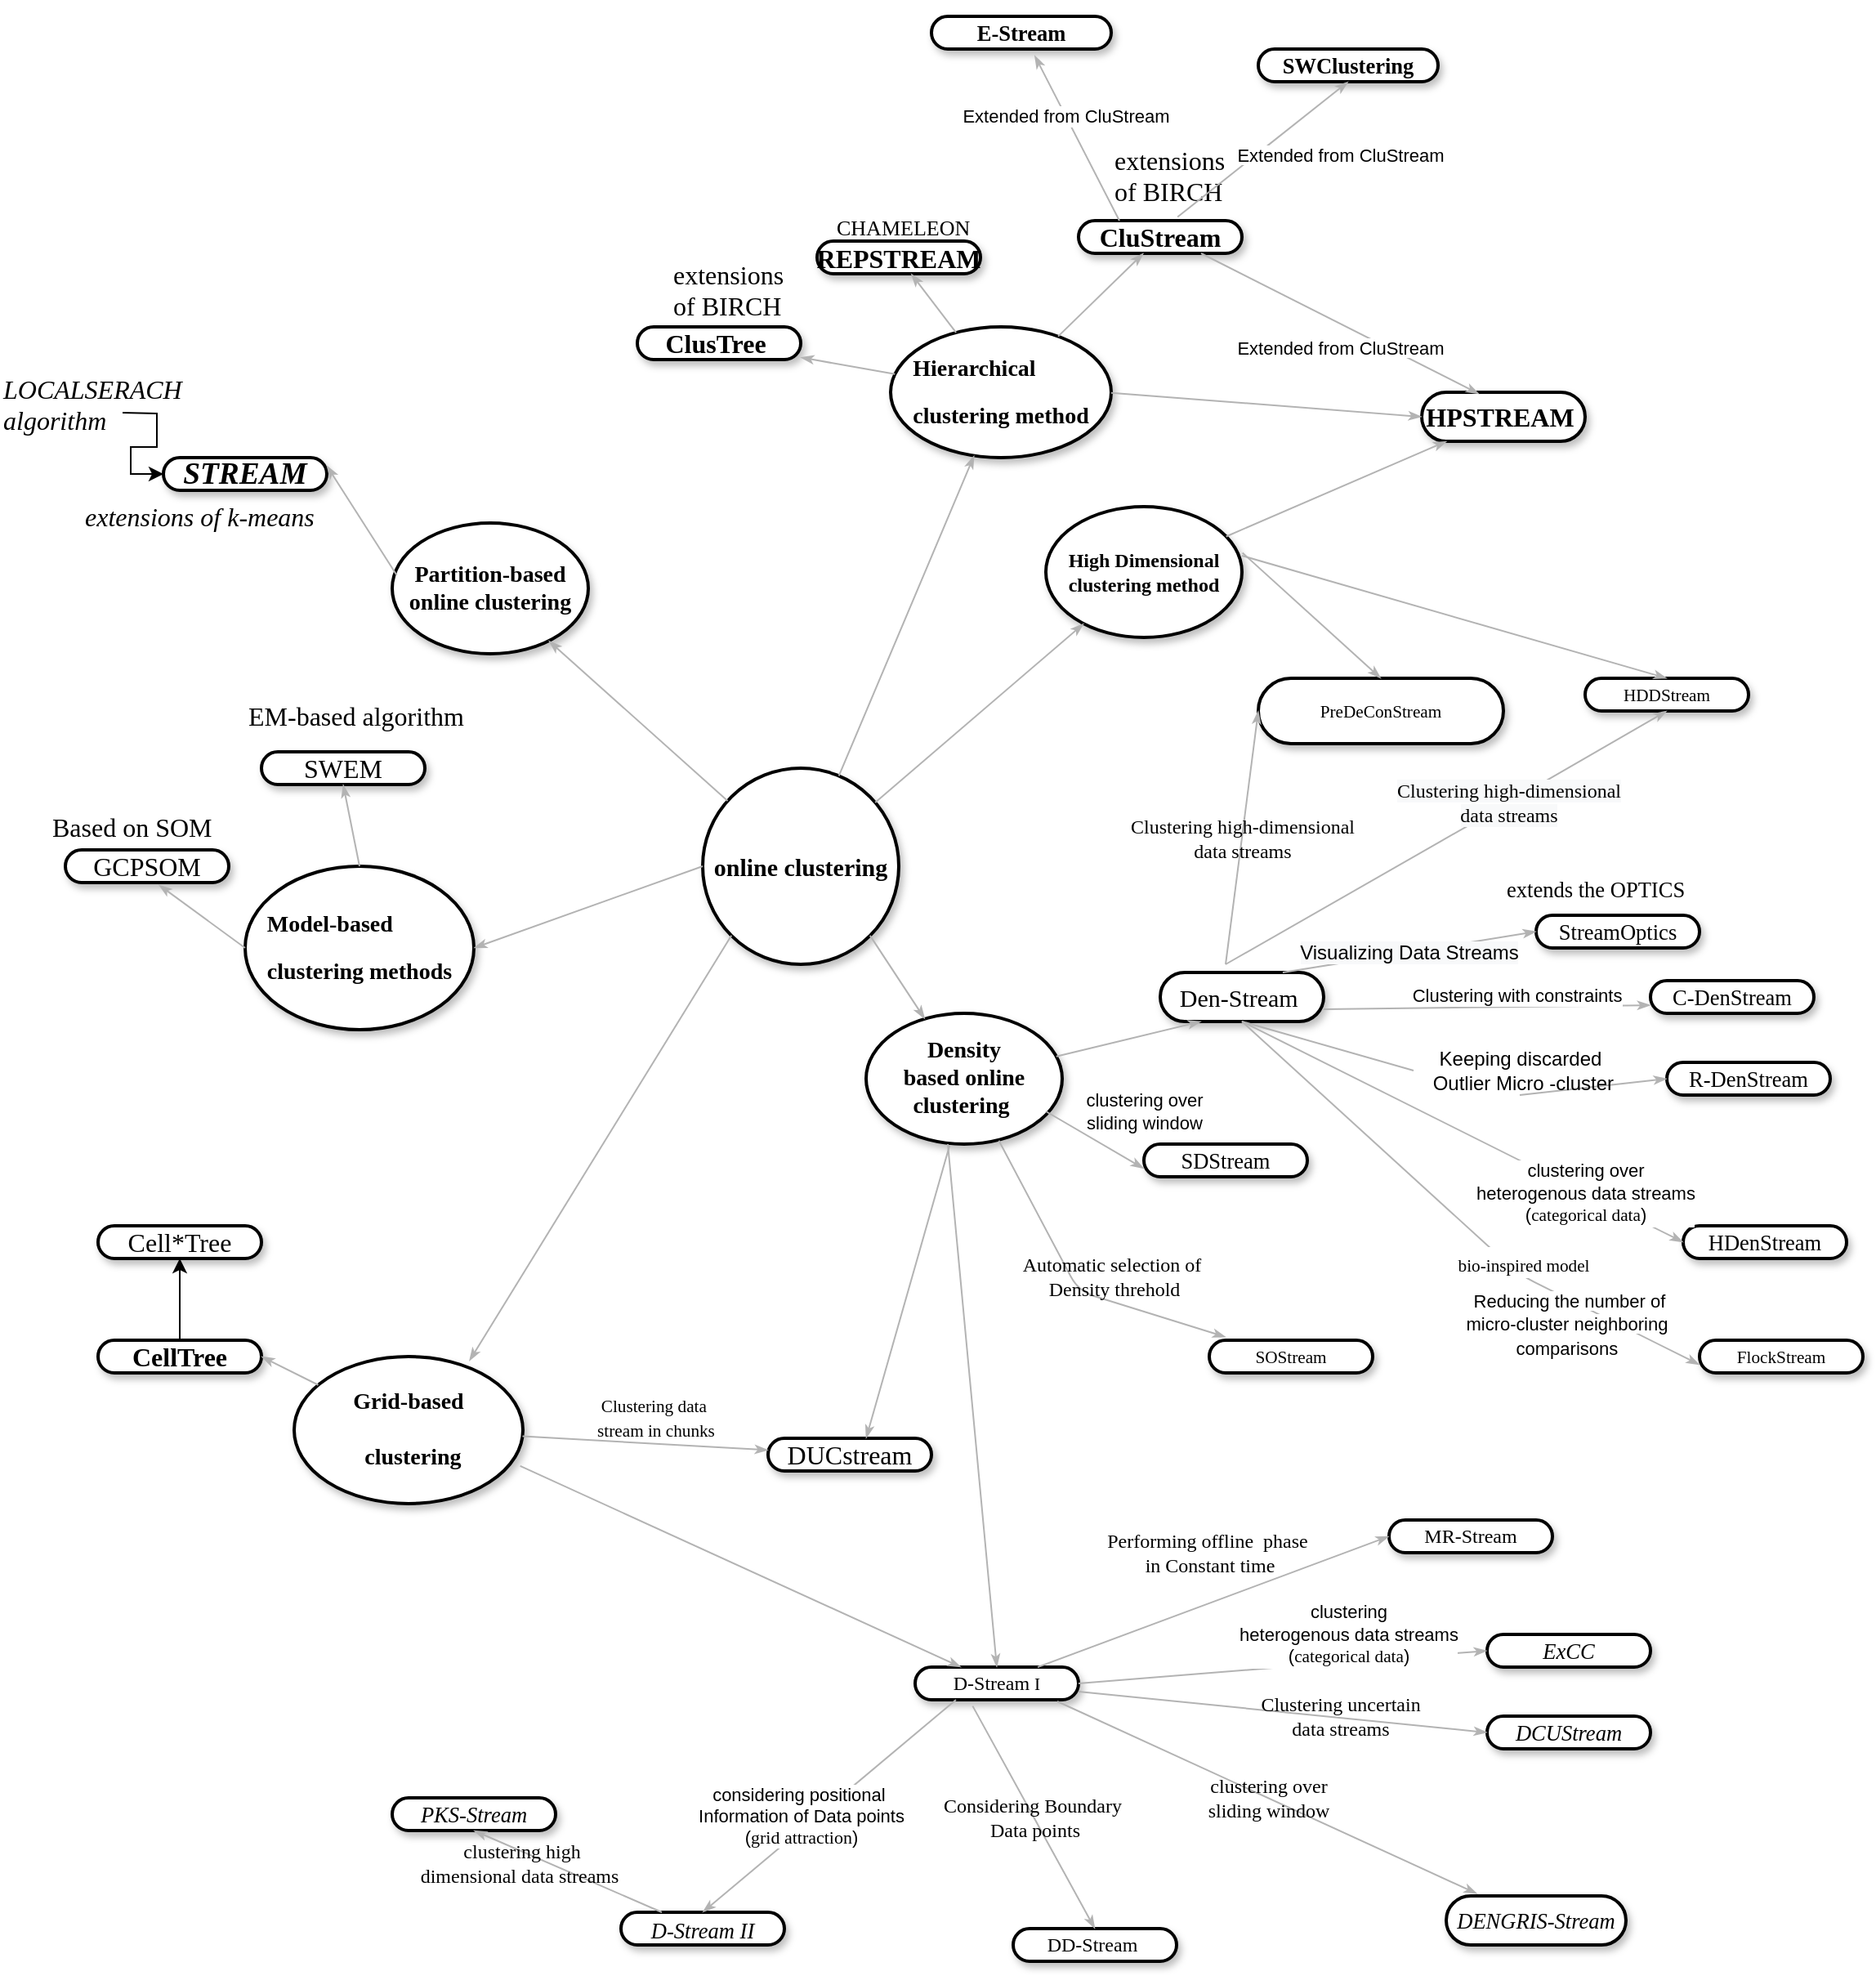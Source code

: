 <mxfile version="14.6.13" type="github">
  <diagram name="Page-1" id="ad52d381-51e7-2e0d-a935-2d0ddd2fd229">
    <mxGraphModel dx="1038" dy="1342" grid="1" gridSize="10" guides="1" tooltips="1" connect="1" arrows="1" fold="1" page="1" pageScale="1" pageWidth="1100" pageHeight="850" background="#ffffff" math="0" shadow="0">
      <root>
        <mxCell id="0" />
        <mxCell id="1" parent="0" />
        <mxCell id="2c924340bb9dbf6c-2" value="&lt;p class=&quot;MsoNormal&quot;&gt;&lt;b&gt;&lt;span&gt;&lt;font face=&quot;Calibri&quot; style=&quot;font-size: 14px&quot;&gt;Partition-based online clustering&lt;/font&gt;&lt;/span&gt;&lt;/b&gt;&lt;/p&gt;" style="ellipse;whiteSpace=wrap;html=1;rounded=1;shadow=1;comic=0;labelBackgroundColor=none;strokeWidth=2;fontFamily=Verdana;fontSize=12;align=center;" parent="1" vertex="1">
          <mxGeometry x="260" y="-490" width="120" height="80" as="geometry" />
        </mxCell>
        <mxCell id="2c924340bb9dbf6c-3" value="&lt;p class=&quot;MsoNormal&quot; align=&quot;justify&quot; style=&quot;text-align: justify&quot;&gt;&lt;b&gt;&lt;font face=&quot;Calibri&quot; style=&quot;font-size: 14px&quot;&gt;Hierarchical&amp;nbsp;&lt;/font&gt;&lt;/b&gt;&lt;/p&gt;&lt;p class=&quot;MsoNormal&quot; align=&quot;justify&quot; style=&quot;text-align: justify&quot;&gt;&lt;b&gt;&lt;font face=&quot;Calibri&quot; style=&quot;font-size: 14px&quot;&gt;clustering method&lt;/font&gt;&lt;/b&gt;&lt;/p&gt;" style="ellipse;whiteSpace=wrap;html=1;rounded=1;shadow=1;comic=0;labelBackgroundColor=none;strokeWidth=2;fontFamily=Verdana;fontSize=12;align=center;" parent="1" vertex="1">
          <mxGeometry x="565" y="-610" width="135" height="80" as="geometry" />
        </mxCell>
        <mxCell id="2c924340bb9dbf6c-4" value="&lt;b&gt;&lt;font style=&quot;font-size: 15px&quot;&gt;online clustering&lt;/font&gt;&lt;/b&gt;" style="ellipse;whiteSpace=wrap;html=1;rounded=1;shadow=1;comic=0;labelBackgroundColor=none;strokeWidth=2;fontFamily=Verdana;fontSize=12;align=center;" parent="1" vertex="1">
          <mxGeometry x="450" y="-340" width="120" height="120" as="geometry" />
        </mxCell>
        <mxCell id="2c924340bb9dbf6c-5" value="&lt;span&gt;&lt;b&gt;&lt;font style=&quot;font-size: 12px&quot;&gt;High Dimensional clustering method&lt;/font&gt;&lt;/b&gt;&lt;/span&gt;" style="ellipse;whiteSpace=wrap;html=1;rounded=1;shadow=1;comic=0;labelBackgroundColor=none;strokeWidth=2;fontFamily=Verdana;fontSize=12;align=center;" parent="1" vertex="1">
          <mxGeometry x="660" y="-500" width="120" height="80" as="geometry" />
        </mxCell>
        <mxCell id="2c924340bb9dbf6c-7" value="&lt;div style=&quot;font-size: 14px&quot;&gt;&lt;span style=&quot;font-family: &amp;#34;calibri&amp;#34;&quot;&gt;&lt;font style=&quot;font-size: 14px&quot;&gt;&lt;b&gt;Density&lt;/b&gt;&lt;/font&gt;&lt;/span&gt;&lt;/div&gt;&lt;div style=&quot;font-size: 14px&quot;&gt;&lt;span style=&quot;font-family: &amp;#34;calibri&amp;#34;&quot;&gt;&lt;font style=&quot;font-size: 14px&quot;&gt;&lt;b&gt;based online clustering&amp;nbsp;&lt;/b&gt;&lt;/font&gt;&lt;/span&gt;&lt;/div&gt;" style="ellipse;whiteSpace=wrap;html=1;rounded=1;shadow=1;comic=0;labelBackgroundColor=none;strokeWidth=2;fontFamily=Verdana;fontSize=12;align=center;" parent="1" vertex="1">
          <mxGeometry x="550" y="-190" width="120" height="80" as="geometry" />
        </mxCell>
        <mxCell id="2c924340bb9dbf6c-10" value="&lt;p class=&quot;MsoNormal&quot;&gt;&lt;b&gt;&lt;i&gt;&lt;span style=&quot;font-size: 14pt&quot;&gt;&lt;font face=&quot;Calibri&quot;&gt;STREAM&lt;/font&gt;&lt;/span&gt;&lt;/i&gt;&lt;/b&gt;&lt;/p&gt;" style="whiteSpace=wrap;html=1;rounded=1;shadow=1;comic=0;labelBackgroundColor=none;strokeWidth=2;fontFamily=Verdana;fontSize=12;align=center;arcSize=50;" parent="1" vertex="1">
          <mxGeometry x="120" y="-530" width="100" height="20" as="geometry" />
        </mxCell>
        <mxCell id="2c924340bb9dbf6c-11" value="&lt;p class=&quot;MsoNormal&quot;&gt;&lt;span style=&quot;font-size: 12.0pt&quot;&gt;&lt;font face=&quot;Calibri&quot;&gt;&lt;b&gt;CluStream&lt;/b&gt;&lt;/font&gt;&lt;/span&gt;&lt;/p&gt;" style="whiteSpace=wrap;html=1;rounded=1;shadow=1;comic=0;labelBackgroundColor=none;strokeWidth=2;fontFamily=Verdana;fontSize=12;align=center;arcSize=50;" parent="1" vertex="1">
          <mxGeometry x="680" y="-675" width="100" height="20" as="geometry" />
        </mxCell>
        <mxCell id="2c924340bb9dbf6c-14" value="&lt;p class=&quot;MsoNormal&quot;&gt;&lt;span style=&quot;font-family: &amp;#34;calibri&amp;#34; ; font-size: 12.0pt&quot;&gt;&lt;b&gt;REPSTREAM&lt;/b&gt;&lt;/span&gt;&lt;/p&gt;" style="whiteSpace=wrap;html=1;rounded=1;shadow=1;comic=0;labelBackgroundColor=none;strokeWidth=2;fontFamily=Verdana;fontSize=12;align=center;arcSize=50;" parent="1" vertex="1">
          <mxGeometry x="520" y="-662.5" width="100" height="20" as="geometry" />
        </mxCell>
        <mxCell id="2c924340bb9dbf6c-15" value="&lt;p class=&quot;MsoNormal&quot;&gt;&lt;b&gt;&lt;span style=&quot;font-family: &amp;#34;calibri&amp;#34; ; font-size: 12.0pt&quot;&gt;ClusTree&lt;/span&gt;&lt;span style=&quot;font-size: 12.0pt&quot;&gt;&amp;nbsp;&lt;/span&gt;&lt;/b&gt;&lt;/p&gt;" style="whiteSpace=wrap;html=1;rounded=1;shadow=1;comic=0;labelBackgroundColor=none;strokeWidth=2;fontFamily=Verdana;fontSize=12;align=center;arcSize=50;" parent="1" vertex="1">
          <mxGeometry x="410" y="-610" width="100" height="20" as="geometry" />
        </mxCell>
        <mxCell id="2c924340bb9dbf6c-31" value="" style="edgeStyle=none;rounded=1;html=1;labelBackgroundColor=none;startArrow=none;startFill=0;startSize=5;endArrow=classicThin;endFill=1;endSize=5;jettySize=auto;orthogonalLoop=1;strokeColor=#B3B3B3;strokeWidth=1;fontFamily=Verdana;fontSize=12" parent="1" source="2c924340bb9dbf6c-4" target="2c924340bb9dbf6c-2" edge="1">
          <mxGeometry relative="1" as="geometry" />
        </mxCell>
        <mxCell id="2c924340bb9dbf6c-32" value="" style="edgeStyle=none;rounded=1;html=1;labelBackgroundColor=none;startArrow=none;startFill=0;startSize=5;endArrow=classicThin;endFill=1;endSize=5;jettySize=auto;orthogonalLoop=1;strokeColor=#B3B3B3;strokeWidth=1;fontFamily=Verdana;fontSize=12" parent="1" source="2c924340bb9dbf6c-4" target="2c924340bb9dbf6c-3" edge="1">
          <mxGeometry relative="1" as="geometry">
            <Array as="points" />
          </mxGeometry>
        </mxCell>
        <mxCell id="2c924340bb9dbf6c-33" value="" style="edgeStyle=none;rounded=1;html=1;labelBackgroundColor=none;startArrow=none;startFill=0;startSize=5;endArrow=classicThin;endFill=1;endSize=5;jettySize=auto;orthogonalLoop=1;strokeColor=#B3B3B3;strokeWidth=1;fontFamily=Verdana;fontSize=12" parent="1" source="2c924340bb9dbf6c-4" target="2c924340bb9dbf6c-5" edge="1">
          <mxGeometry relative="1" as="geometry" />
        </mxCell>
        <mxCell id="2c924340bb9dbf6c-35" value="" style="edgeStyle=none;rounded=1;html=1;labelBackgroundColor=none;startArrow=none;startFill=0;startSize=5;endArrow=classicThin;endFill=1;endSize=5;jettySize=auto;orthogonalLoop=1;strokeColor=#B3B3B3;strokeWidth=1;fontFamily=Verdana;fontSize=12;exitX=1;exitY=1;exitDx=0;exitDy=0;" parent="1" source="2c924340bb9dbf6c-4" target="2c924340bb9dbf6c-7" edge="1">
          <mxGeometry x="-0.102" y="-13" relative="1" as="geometry">
            <mxPoint as="offset" />
          </mxGeometry>
        </mxCell>
        <mxCell id="2c924340bb9dbf6c-44" value="" style="edgeStyle=none;rounded=1;html=1;labelBackgroundColor=none;startArrow=none;startFill=0;startSize=5;endArrow=classicThin;endFill=1;endSize=5;jettySize=auto;orthogonalLoop=1;strokeColor=#B3B3B3;strokeWidth=1;fontFamily=Verdana;fontSize=12" parent="1" source="2c924340bb9dbf6c-3" target="2c924340bb9dbf6c-15" edge="1">
          <mxGeometry relative="1" as="geometry" />
        </mxCell>
        <mxCell id="2c924340bb9dbf6c-45" value="" style="edgeStyle=none;rounded=1;html=1;labelBackgroundColor=none;startArrow=none;startFill=0;startSize=5;endArrow=classicThin;endFill=1;endSize=5;jettySize=auto;orthogonalLoop=1;strokeColor=#B3B3B3;strokeWidth=1;fontFamily=Verdana;fontSize=12" parent="1" source="2c924340bb9dbf6c-3" target="2c924340bb9dbf6c-14" edge="1">
          <mxGeometry relative="1" as="geometry" />
        </mxCell>
        <mxCell id="2c924340bb9dbf6c-46" value="" style="edgeStyle=none;rounded=1;html=1;labelBackgroundColor=none;startArrow=none;startFill=0;startSize=5;endArrow=classicThin;endFill=1;endSize=5;jettySize=auto;orthogonalLoop=1;strokeColor=#B3B3B3;strokeWidth=1;fontFamily=Verdana;fontSize=12" parent="1" source="2c924340bb9dbf6c-3" target="2c924340bb9dbf6c-11" edge="1">
          <mxGeometry relative="1" as="geometry" />
        </mxCell>
        <mxCell id="2c924340bb9dbf6c-58" value="&lt;p class=&quot;MsoNormal&quot;&gt;&lt;span style=&quot;font-family: &amp;#34;calibri&amp;#34; ; font-size: 12.0pt&quot;&gt;&lt;b&gt;HPSTREAM&amp;nbsp;&lt;/b&gt;&lt;/span&gt;&lt;/p&gt;" style="whiteSpace=wrap;html=1;rounded=1;shadow=1;comic=0;labelBackgroundColor=none;strokeWidth=2;fontFamily=Verdana;fontSize=12;align=center;arcSize=50;" parent="1" vertex="1">
          <mxGeometry x="890" y="-570" width="100" height="30" as="geometry" />
        </mxCell>
        <mxCell id="2c924340bb9dbf6c-59" value="&lt;div&gt;&lt;span style=&quot;font-family: &amp;#34;calibri&amp;#34;&quot;&gt;&lt;font style=&quot;font-size: 15px&quot;&gt;Den-Stream&amp;nbsp;&lt;/font&gt;&lt;/span&gt;&lt;/div&gt;" style="whiteSpace=wrap;html=1;rounded=1;shadow=1;comic=0;labelBackgroundColor=none;strokeWidth=2;fontFamily=Verdana;fontSize=12;align=center;arcSize=50;" parent="1" vertex="1">
          <mxGeometry x="730" y="-215" width="100" height="30" as="geometry" />
        </mxCell>
        <mxCell id="2c924340bb9dbf6c-67" value="&lt;p class=&quot;MsoNormal&quot; align=&quot;justify&quot; style=&quot;text-align: justify&quot;&gt;&lt;b&gt;&lt;span style=&quot;font-family: &amp;#34;calibri&amp;#34; ; font-weight: bold&quot;&gt;&lt;font style=&quot;font-size: 14px&quot;&gt;Grid-based&lt;/font&gt;&lt;/span&gt;&lt;/b&gt;&lt;/p&gt;&lt;p class=&quot;MsoNormal&quot; align=&quot;justify&quot; style=&quot;text-align: justify&quot;&gt;&lt;b&gt;&lt;span style=&quot;font-family: &amp;#34;calibri&amp;#34; ; font-weight: bold&quot;&gt;&lt;font style=&quot;font-size: 14px&quot;&gt;&amp;nbsp; clustering&lt;/font&gt;&lt;/span&gt;&lt;/b&gt;&lt;b&gt;&lt;span style=&quot;font-family: &amp;#34;calibri&amp;#34; ; font-weight: bold ; font-size: 14.0pt&quot;&gt;&lt;/span&gt;&lt;/b&gt;&lt;/p&gt;" style="ellipse;whiteSpace=wrap;html=1;rounded=1;shadow=1;comic=0;labelBackgroundColor=none;strokeWidth=2;fontFamily=Verdana;fontSize=12;align=center;" parent="1" vertex="1">
          <mxGeometry x="200" y="20" width="140" height="90" as="geometry" />
        </mxCell>
        <mxCell id="2c924340bb9dbf6c-68" value="&lt;span&gt;MR-Stream&lt;/span&gt;" style="whiteSpace=wrap;html=1;rounded=1;shadow=1;comic=0;labelBackgroundColor=none;strokeWidth=2;fontFamily=Verdana;fontSize=12;align=center;arcSize=50;" parent="1" vertex="1">
          <mxGeometry x="870" y="120" width="100" height="20" as="geometry" />
        </mxCell>
        <mxCell id="2c924340bb9dbf6c-69" value="&lt;span&gt;D-Stream&amp;nbsp;&lt;/span&gt;&lt;span style=&quot;font-family: &amp;#34;cmr8&amp;#34; ; font-size: 10.627px&quot;&gt;I&lt;/span&gt;" style="whiteSpace=wrap;html=1;rounded=1;shadow=1;comic=0;labelBackgroundColor=none;strokeWidth=2;fontFamily=Verdana;fontSize=12;align=center;arcSize=50;" parent="1" vertex="1">
          <mxGeometry x="580" y="210" width="100" height="20" as="geometry" />
        </mxCell>
        <mxCell id="2c924340bb9dbf6c-70" value="&lt;p class=&quot;MsoNormal&quot;&gt;&lt;span style=&quot;font-size: 12.0pt&quot;&gt;&lt;font face=&quot;Calibri&quot;&gt;DUCstream&lt;/font&gt;&lt;/span&gt;&lt;/p&gt;" style="whiteSpace=wrap;html=1;rounded=1;shadow=1;comic=0;labelBackgroundColor=none;strokeWidth=2;fontFamily=Verdana;fontSize=12;align=center;arcSize=50;" parent="1" vertex="1">
          <mxGeometry x="490" y="70" width="100" height="20" as="geometry" />
        </mxCell>
        <mxCell id="2c924340bb9dbf6c-72" value="&lt;br&gt;&lt;br&gt;&lt;br&gt;&lt;div&gt;&lt;span style=&quot;font-size: 7.97pt ; font-family: &amp;#34;cmr8&amp;#34; ; color: rgb(0 , 0 , 0)&quot;&gt;Clustering data&amp;nbsp;&lt;/span&gt;&lt;/div&gt;&lt;div&gt;&lt;span style=&quot;font-size: 7.97pt ; font-family: &amp;#34;cmr8&amp;#34; ; color: rgb(0 , 0 , 0)&quot;&gt;stream in chunks&lt;/span&gt;&lt;/div&gt;&lt;br&gt;&lt;br&gt;" style="edgeStyle=none;rounded=1;html=1;labelBackgroundColor=none;startArrow=none;startFill=0;startSize=5;endArrow=classicThin;endFill=1;endSize=5;jettySize=auto;orthogonalLoop=1;strokeColor=#B3B3B3;strokeWidth=1;fontFamily=Verdana;fontSize=12" parent="1" source="2c924340bb9dbf6c-67" target="2c924340bb9dbf6c-70" edge="1">
          <mxGeometry x="0.065" y="23" relative="1" as="geometry">
            <mxPoint as="offset" />
          </mxGeometry>
        </mxCell>
        <mxCell id="2c924340bb9dbf6c-73" value="" style="edgeStyle=none;rounded=1;html=1;labelBackgroundColor=none;startArrow=none;startFill=0;startSize=5;endArrow=classicThin;endFill=1;endSize=5;jettySize=auto;orthogonalLoop=1;strokeColor=#B3B3B3;strokeWidth=1;fontFamily=Verdana;fontSize=12;exitX=0.988;exitY=0.744;exitDx=0;exitDy=0;exitPerimeter=0;" parent="1" source="2c924340bb9dbf6c-67" target="2c924340bb9dbf6c-69" edge="1">
          <mxGeometry relative="1" as="geometry" />
        </mxCell>
        <mxCell id="2c924340bb9dbf6c-74" value="Performing offline&amp;nbsp; phase&amp;nbsp;&lt;br&gt;in Constant time" style="edgeStyle=none;rounded=1;html=1;labelBackgroundColor=none;startArrow=none;startFill=0;startSize=5;endArrow=classicThin;endFill=1;endSize=5;jettySize=auto;orthogonalLoop=1;strokeColor=#B3B3B3;strokeWidth=1;fontFamily=Verdana;fontSize=12;exitX=0.75;exitY=0;exitDx=0;exitDy=0;" parent="1" source="2c924340bb9dbf6c-69" edge="1">
          <mxGeometry x="0.071" y="29" relative="1" as="geometry">
            <mxPoint x="870" y="130" as="targetPoint" />
            <mxPoint as="offset" />
          </mxGeometry>
        </mxCell>
        <mxCell id="2c924340bb9dbf6c-77" value="" style="edgeStyle=none;rounded=1;html=1;labelBackgroundColor=none;startArrow=none;startFill=0;startSize=5;endArrow=classicThin;endFill=1;endSize=5;jettySize=auto;orthogonalLoop=1;strokeColor=#B3B3B3;strokeWidth=1;fontFamily=Verdana;fontSize=12" parent="1" source="2c924340bb9dbf6c-5" target="2c924340bb9dbf6c-58" edge="1">
          <mxGeometry relative="1" as="geometry" />
        </mxCell>
        <mxCell id="2c924340bb9dbf6c-78" value="" style="edgeStyle=none;rounded=1;html=1;labelBackgroundColor=none;startArrow=none;startFill=0;startSize=5;endArrow=classicThin;endFill=1;endSize=5;jettySize=auto;orthogonalLoop=1;strokeColor=#B3B3B3;strokeWidth=1;fontFamily=Verdana;fontSize=12;entryX=0.25;entryY=1;entryDx=0;entryDy=0;" parent="1" source="2c924340bb9dbf6c-7" target="2c924340bb9dbf6c-59" edge="1">
          <mxGeometry x="-0.269" y="15" relative="1" as="geometry">
            <mxPoint x="740" y="-190" as="targetPoint" />
            <mxPoint as="offset" />
          </mxGeometry>
        </mxCell>
        <mxCell id="1oA8xBJ8QGd1Spcs3NDZ-4" style="edgeStyle=orthogonalEdgeStyle;rounded=0;orthogonalLoop=1;jettySize=auto;html=1;entryX=0;entryY=0.5;entryDx=0;entryDy=0;" edge="1" parent="1" target="2c924340bb9dbf6c-10">
          <mxGeometry relative="1" as="geometry">
            <mxPoint x="95" y="-557.5" as="sourcePoint" />
          </mxGeometry>
        </mxCell>
        <mxCell id="1oA8xBJ8QGd1Spcs3NDZ-8" value="&lt;p class=&quot;MsoNormal&quot;&gt;&lt;i&gt;&lt;span style=&quot;font-style: italic ; font-size: 12.0pt&quot;&gt;&lt;font face=&quot;Calibri&quot;&gt;extensions of k-means&lt;/font&gt;&lt;/span&gt;&lt;/i&gt;&lt;/p&gt;" style="text;whiteSpace=wrap;html=1;" vertex="1" parent="1">
          <mxGeometry x="70" y="-522.5" width="170" height="40" as="geometry" />
        </mxCell>
        <mxCell id="1oA8xBJ8QGd1Spcs3NDZ-10" value="&lt;p class=&quot;MsoNormal&quot;&gt;&lt;font face=&quot;Calibri&quot;&gt;&lt;span style=&quot;font-size: 16px&quot;&gt;extensions of BIRCH&lt;/span&gt;&lt;/font&gt;&lt;/p&gt;" style="text;whiteSpace=wrap;html=1;" vertex="1" parent="1">
          <mxGeometry x="700" y="-740" width="70" height="10" as="geometry" />
        </mxCell>
        <mxCell id="1oA8xBJ8QGd1Spcs3NDZ-11" value="&lt;p class=&quot;MsoNormal&quot;&gt;&lt;font face=&quot;Calibri&quot; style=&quot;font-size: 13px&quot;&gt;CHAMELEON&lt;/font&gt;&lt;/p&gt;" style="text;whiteSpace=wrap;html=1;" vertex="1" parent="1">
          <mxGeometry x="530" y="-697.5" width="120" height="35" as="geometry" />
        </mxCell>
        <mxCell id="1oA8xBJ8QGd1Spcs3NDZ-15" value="" style="edgeStyle=none;rounded=1;html=1;labelBackgroundColor=none;startArrow=none;startFill=0;startSize=5;endArrow=classicThin;endFill=1;endSize=5;jettySize=auto;orthogonalLoop=1;strokeColor=#B3B3B3;strokeWidth=1;fontFamily=Verdana;fontSize=12;entryX=0;entryY=0.5;entryDx=0;entryDy=0;" edge="1" parent="1" target="2c924340bb9dbf6c-58">
          <mxGeometry relative="1" as="geometry">
            <mxPoint x="700.005" y="-569.634" as="sourcePoint" />
            <mxPoint x="861.063" y="-630" as="targetPoint" />
          </mxGeometry>
        </mxCell>
        <mxCell id="1oA8xBJ8QGd1Spcs3NDZ-20" value="&lt;p class=&quot;MsoNormal&quot;&gt;&lt;span style=&quot;font-family: &amp;#34;cmr10&amp;#34; ; font-size: 13.284px ; text-align: left&quot;&gt;&lt;b&gt;SWClustering&lt;/b&gt;&lt;/span&gt;&lt;br&gt;&lt;/p&gt;" style="whiteSpace=wrap;html=1;rounded=1;shadow=1;comic=0;labelBackgroundColor=none;strokeWidth=2;fontFamily=Verdana;fontSize=12;align=center;arcSize=50;" vertex="1" parent="1">
          <mxGeometry x="790" y="-780" width="110" height="20" as="geometry" />
        </mxCell>
        <mxCell id="1oA8xBJ8QGd1Spcs3NDZ-23" value="&lt;p class=&quot;MsoNormal&quot;&gt;&lt;font face=&quot;Calibri&quot;&gt;&lt;span style=&quot;font-size: 16px&quot;&gt;extensions of BIRCH&lt;/span&gt;&lt;/font&gt;&lt;/p&gt;" style="text;whiteSpace=wrap;html=1;" vertex="1" parent="1">
          <mxGeometry x="430" y="-670" width="70" height="10" as="geometry" />
        </mxCell>
        <mxCell id="1oA8xBJ8QGd1Spcs3NDZ-30" value="&lt;p class=&quot;MsoNormal&quot;&gt;&lt;span style=&quot;font-family: &amp;#34;cmr10&amp;#34; ; font-size: 13.284px ; text-align: left&quot;&gt;&lt;b&gt;E-Stream&lt;/b&gt;&lt;/span&gt;&lt;br&gt;&lt;/p&gt;" style="whiteSpace=wrap;html=1;rounded=1;shadow=1;comic=0;labelBackgroundColor=none;strokeWidth=2;fontFamily=Verdana;fontSize=12;align=center;arcSize=50;" vertex="1" parent="1">
          <mxGeometry x="590" y="-800" width="110" height="20" as="geometry" />
        </mxCell>
        <mxCell id="1oA8xBJ8QGd1Spcs3NDZ-35" value="" style="edgeStyle=none;rounded=1;html=1;labelBackgroundColor=none;startArrow=none;startFill=0;startSize=5;endArrow=classicThin;endFill=1;endSize=5;jettySize=auto;orthogonalLoop=1;strokeColor=#B3B3B3;strokeWidth=1;fontFamily=Verdana;fontSize=12;entryX=0.766;entryY=0.029;entryDx=0;entryDy=0;entryPerimeter=0;exitX=0;exitY=1;exitDx=0;exitDy=0;" edge="1" parent="1" source="2c924340bb9dbf6c-4" target="2c924340bb9dbf6c-67">
          <mxGeometry relative="1" as="geometry">
            <mxPoint x="549.196" y="-301.921" as="sourcePoint" />
            <mxPoint x="373.621" y="-412.535" as="targetPoint" />
          </mxGeometry>
        </mxCell>
        <mxCell id="1oA8xBJ8QGd1Spcs3NDZ-36" value="" style="edgeStyle=none;rounded=1;html=1;labelBackgroundColor=none;startArrow=none;startFill=0;startSize=5;endArrow=classicThin;endFill=1;endSize=5;jettySize=auto;orthogonalLoop=1;strokeColor=#B3B3B3;strokeWidth=1;fontFamily=Verdana;fontSize=12;exitX=0.023;exitY=0.398;exitDx=0;exitDy=0;exitPerimeter=0;entryX=1;entryY=0.25;entryDx=0;entryDy=0;" edge="1" parent="1" source="2c924340bb9dbf6c-2" target="2c924340bb9dbf6c-10">
          <mxGeometry relative="1" as="geometry">
            <mxPoint x="637.679" y="-451.158" as="sourcePoint" />
            <mxPoint x="580" y="-461.304" as="targetPoint" />
          </mxGeometry>
        </mxCell>
        <mxCell id="1oA8xBJ8QGd1Spcs3NDZ-53" value="" style="edgeStyle=orthogonalEdgeStyle;rounded=0;orthogonalLoop=1;jettySize=auto;html=1;" edge="1" parent="1" source="1oA8xBJ8QGd1Spcs3NDZ-38" target="1oA8xBJ8QGd1Spcs3NDZ-49">
          <mxGeometry relative="1" as="geometry" />
        </mxCell>
        <mxCell id="1oA8xBJ8QGd1Spcs3NDZ-38" value="&lt;p class=&quot;MsoNormal&quot;&gt;&lt;b style=&quot;font-family: &amp;#34;helvetica&amp;#34; ; text-align: left&quot;&gt;&lt;span style=&quot;font-size: 12pt&quot;&gt;&lt;font face=&quot;Calibri&quot;&gt;CellTree&lt;/font&gt;&lt;/span&gt;&lt;/b&gt;&lt;br&gt;&lt;/p&gt;" style="whiteSpace=wrap;html=1;rounded=1;shadow=1;comic=0;labelBackgroundColor=none;strokeWidth=2;fontFamily=Verdana;fontSize=12;align=center;arcSize=50;" vertex="1" parent="1">
          <mxGeometry x="80" y="10" width="100" height="20" as="geometry" />
        </mxCell>
        <mxCell id="1oA8xBJ8QGd1Spcs3NDZ-39" value="" style="edgeStyle=none;rounded=1;html=1;labelBackgroundColor=none;startArrow=none;startFill=0;startSize=5;endArrow=classicThin;endFill=1;endSize=5;jettySize=auto;orthogonalLoop=1;strokeColor=#B3B3B3;strokeWidth=1;fontFamily=Verdana;fontSize=12;entryX=1;entryY=0.5;entryDx=0;entryDy=0;" edge="1" parent="1" source="2c924340bb9dbf6c-67" target="1oA8xBJ8QGd1Spcs3NDZ-38">
          <mxGeometry relative="1" as="geometry">
            <mxPoint x="291.407" y="11.616" as="sourcePoint" />
            <mxPoint x="264.348" y="-50" as="targetPoint" />
          </mxGeometry>
        </mxCell>
        <mxCell id="1oA8xBJ8QGd1Spcs3NDZ-49" value="&lt;p class=&quot;MsoNormal&quot;&gt;&lt;span style=&quot;font-family: &amp;#34;calibri&amp;#34; ; font-size: 16px ; text-align: left&quot;&gt;Cell*Tree&lt;/span&gt;&lt;br&gt;&lt;/p&gt;" style="whiteSpace=wrap;html=1;rounded=1;shadow=1;comic=0;labelBackgroundColor=none;strokeWidth=2;fontFamily=Verdana;fontSize=12;align=center;arcSize=50;" vertex="1" parent="1">
          <mxGeometry x="80" y="-60" width="100" height="20" as="geometry" />
        </mxCell>
        <mxCell id="1oA8xBJ8QGd1Spcs3NDZ-58" value="&lt;p class=&quot;MsoNormal&quot; align=&quot;justify&quot; style=&quot;text-align: justify&quot;&gt;&lt;b style=&quot;font-family: &amp;#34;helvetica&amp;#34; ; text-align: left&quot;&gt;&lt;font face=&quot;Calibri&quot; style=&quot;font-size: 14px&quot;&gt;Model-based&amp;nbsp;&lt;/font&gt;&lt;/b&gt;&lt;/p&gt;&lt;p class=&quot;MsoNormal&quot; align=&quot;justify&quot; style=&quot;text-align: justify&quot;&gt;&lt;b style=&quot;font-family: &amp;#34;helvetica&amp;#34; ; text-align: left&quot;&gt;&lt;font face=&quot;Calibri&quot; style=&quot;font-size: 14px&quot;&gt;clustering methods&lt;/font&gt;&lt;/b&gt;&lt;br&gt;&lt;/p&gt;" style="ellipse;whiteSpace=wrap;html=1;rounded=1;shadow=1;comic=0;labelBackgroundColor=none;strokeWidth=2;fontFamily=Verdana;fontSize=12;align=center;" vertex="1" parent="1">
          <mxGeometry x="170" y="-280" width="140" height="100" as="geometry" />
        </mxCell>
        <mxCell id="1oA8xBJ8QGd1Spcs3NDZ-59" value="" style="edgeStyle=none;rounded=1;html=1;labelBackgroundColor=none;startArrow=none;startFill=0;startSize=5;endArrow=classicThin;endFill=1;endSize=5;jettySize=auto;orthogonalLoop=1;strokeColor=#B3B3B3;strokeWidth=1;fontFamily=Verdana;fontSize=12;exitX=0;exitY=0.5;exitDx=0;exitDy=0;entryX=1;entryY=0.5;entryDx=0;entryDy=0;" edge="1" parent="1" source="2c924340bb9dbf6c-4" target="1oA8xBJ8QGd1Spcs3NDZ-58">
          <mxGeometry relative="1" as="geometry">
            <mxPoint x="466.388" y="-311.206" as="sourcePoint" />
            <mxPoint x="364.601" y="-407.321" as="targetPoint" />
          </mxGeometry>
        </mxCell>
        <mxCell id="1oA8xBJ8QGd1Spcs3NDZ-61" value="&lt;p class=&quot;MsoNormal&quot;&gt;&lt;span style=&quot;font-size: 12pt&quot;&gt;&lt;font face=&quot;Calibri&quot;&gt;SWEM&lt;/font&gt;&lt;/span&gt;&lt;/p&gt;" style="whiteSpace=wrap;html=1;rounded=1;shadow=1;comic=0;labelBackgroundColor=none;strokeWidth=2;fontFamily=Verdana;fontSize=12;align=center;arcSize=50;" vertex="1" parent="1">
          <mxGeometry x="180" y="-350" width="100" height="20" as="geometry" />
        </mxCell>
        <mxCell id="1oA8xBJ8QGd1Spcs3NDZ-62" value="&lt;p class=&quot;MsoNormal&quot;&gt;&lt;span style=&quot;font-size: 12.0pt&quot;&gt;&lt;font face=&quot;Calibri&quot;&gt;GCPSOM&lt;/font&gt;&lt;/span&gt;&lt;/p&gt;" style="whiteSpace=wrap;html=1;rounded=1;shadow=1;comic=0;labelBackgroundColor=none;strokeWidth=2;fontFamily=Verdana;fontSize=12;align=center;arcSize=50;" vertex="1" parent="1">
          <mxGeometry x="60" y="-290" width="100" height="20" as="geometry" />
        </mxCell>
        <mxCell id="1oA8xBJ8QGd1Spcs3NDZ-63" value="" style="edgeStyle=none;rounded=1;html=1;labelBackgroundColor=none;startArrow=none;startFill=0;startSize=5;endArrow=classicThin;endFill=1;endSize=5;jettySize=auto;orthogonalLoop=1;strokeColor=#B3B3B3;strokeWidth=1;fontFamily=Verdana;fontSize=12;exitX=0.5;exitY=0;exitDx=0;exitDy=0;entryX=0.5;entryY=1;entryDx=0;entryDy=0;" edge="1" parent="1" source="1oA8xBJ8QGd1Spcs3NDZ-58" target="1oA8xBJ8QGd1Spcs3NDZ-61">
          <mxGeometry relative="1" as="geometry">
            <mxPoint x="466.388" y="-311.206" as="sourcePoint" />
            <mxPoint x="364.601" y="-407.321" as="targetPoint" />
          </mxGeometry>
        </mxCell>
        <mxCell id="1oA8xBJ8QGd1Spcs3NDZ-64" value="" style="edgeStyle=none;rounded=1;html=1;labelBackgroundColor=none;startArrow=none;startFill=0;startSize=5;endArrow=classicThin;endFill=1;endSize=5;jettySize=auto;orthogonalLoop=1;strokeColor=#B3B3B3;strokeWidth=1;fontFamily=Verdana;fontSize=12;exitX=0;exitY=0.5;exitDx=0;exitDy=0;entryX=0.572;entryY=1.07;entryDx=0;entryDy=0;entryPerimeter=0;" edge="1" parent="1" source="1oA8xBJ8QGd1Spcs3NDZ-58" target="1oA8xBJ8QGd1Spcs3NDZ-62">
          <mxGeometry relative="1" as="geometry">
            <mxPoint x="230" y="-280" as="sourcePoint" />
            <mxPoint x="180" y="-320" as="targetPoint" />
          </mxGeometry>
        </mxCell>
        <mxCell id="1oA8xBJ8QGd1Spcs3NDZ-66" value="&lt;div&gt;&lt;span style=&quot;font-family: &amp;#34;calibri&amp;#34; ; color: rgb(0 , 0 , 0)&quot;&gt;&lt;font style=&quot;font-size: 16px&quot;&gt;Based on SOM&lt;/font&gt;&lt;br&gt;&lt;/span&gt;&lt;/div&gt;" style="text;whiteSpace=wrap;html=1;" vertex="1" parent="1">
          <mxGeometry x="50" y="-320" width="100" height="40" as="geometry" />
        </mxCell>
        <mxCell id="1oA8xBJ8QGd1Spcs3NDZ-67" value="&lt;p class=&quot;MsoNormal&quot;&gt;&lt;span style=&quot;font-weight: normal ; font-size: 12.0pt&quot;&gt;&lt;font face=&quot;Calibri&quot;&gt;EM-based algorithm&lt;/font&gt;&lt;/span&gt;&lt;/p&gt;" style="text;whiteSpace=wrap;html=1;" vertex="1" parent="1">
          <mxGeometry x="170" y="-400" width="160" height="50" as="geometry" />
        </mxCell>
        <mxCell id="1oA8xBJ8QGd1Spcs3NDZ-73" value="&lt;span style=&quot;font-family: &amp;#34;cmr10&amp;#34; ; font-size: 13.28px ; text-align: left&quot;&gt;StreamOptics&lt;/span&gt;" style="whiteSpace=wrap;html=1;rounded=1;shadow=1;comic=0;labelBackgroundColor=none;strokeWidth=2;fontFamily=Verdana;fontSize=12;align=center;arcSize=50;" vertex="1" parent="1">
          <mxGeometry x="960" y="-250" width="100" height="20" as="geometry" />
        </mxCell>
        <mxCell id="1oA8xBJ8QGd1Spcs3NDZ-75" value="&#xa;&#xa;&lt;span style=&quot;color: rgb(0, 0, 0); font-family: helvetica; font-size: 12px; font-style: normal; font-weight: 400; letter-spacing: normal; text-align: center; text-indent: 0px; text-transform: none; word-spacing: 0px; background-color: rgb(248, 249, 250); display: inline; float: none;&quot;&gt;Visualizing Data Streams&lt;/span&gt;&#xa;&#xa;" style="edgeStyle=none;rounded=1;html=1;labelBackgroundColor=none;startArrow=none;startFill=0;startSize=5;endArrow=classicThin;endFill=1;endSize=5;jettySize=auto;orthogonalLoop=1;strokeColor=#B3B3B3;strokeWidth=1;fontFamily=Verdana;fontSize=12;entryX=0;entryY=0.5;entryDx=0;entryDy=0;exitX=0.75;exitY=0;exitDx=0;exitDy=0;" edge="1" parent="1" source="2c924340bb9dbf6c-59" target="1oA8xBJ8QGd1Spcs3NDZ-73">
          <mxGeometry relative="1" as="geometry">
            <mxPoint x="780" y="-180" as="sourcePoint" />
            <mxPoint x="972.105" y="-410.0" as="targetPoint" />
          </mxGeometry>
        </mxCell>
        <mxCell id="1oA8xBJ8QGd1Spcs3NDZ-79" value="&lt;span style=&quot;font-family: &amp;#34;cmr10&amp;#34; ; font-size: 13.28px ; text-align: left&quot;&gt;C-DenStream&lt;/span&gt;" style="whiteSpace=wrap;html=1;rounded=1;shadow=1;comic=0;labelBackgroundColor=none;strokeWidth=2;fontFamily=Verdana;fontSize=12;align=center;arcSize=50;" vertex="1" parent="1">
          <mxGeometry x="1030" y="-210" width="100" height="20" as="geometry" />
        </mxCell>
        <mxCell id="1oA8xBJ8QGd1Spcs3NDZ-80" value="&lt;div style=&quot;text-align: left&quot;&gt;&lt;span style=&quot;font-size: 13.28px&quot;&gt;&lt;font face=&quot;cmr10&quot;&gt;R-DenStream&lt;/font&gt;&lt;/span&gt;&lt;/div&gt;" style="whiteSpace=wrap;html=1;rounded=1;shadow=1;comic=0;labelBackgroundColor=none;strokeWidth=2;fontFamily=Verdana;fontSize=12;align=center;arcSize=50;" vertex="1" parent="1">
          <mxGeometry x="1040" y="-160" width="100" height="20" as="geometry" />
        </mxCell>
        <mxCell id="1oA8xBJ8QGd1Spcs3NDZ-81" value="&lt;span style=&quot;font-family: &amp;#34;cmr10&amp;#34; ; font-size: 13.28px ; text-align: left&quot;&gt;SDStream&lt;/span&gt;" style="whiteSpace=wrap;html=1;rounded=1;shadow=1;comic=0;labelBackgroundColor=none;strokeWidth=2;fontFamily=Verdana;fontSize=12;align=center;arcSize=50;" vertex="1" parent="1">
          <mxGeometry x="720" y="-110" width="100" height="20" as="geometry" />
        </mxCell>
        <mxCell id="1oA8xBJ8QGd1Spcs3NDZ-82" value="&lt;span style=&quot;font-family: &amp;#34;cmr10&amp;#34; ; font-size: 13.28px ; text-align: left&quot;&gt;HDenStream&lt;/span&gt;" style="whiteSpace=wrap;html=1;rounded=1;shadow=1;comic=0;labelBackgroundColor=none;strokeWidth=2;fontFamily=Verdana;fontSize=12;align=center;arcSize=50;" vertex="1" parent="1">
          <mxGeometry x="1050" y="-60" width="100" height="20" as="geometry" />
        </mxCell>
        <mxCell id="1oA8xBJ8QGd1Spcs3NDZ-83" value="" style="edgeStyle=none;rounded=1;html=1;labelBackgroundColor=none;startArrow=none;startFill=0;startSize=5;endArrow=classicThin;endFill=1;endSize=5;jettySize=auto;orthogonalLoop=1;strokeColor=#B3B3B3;strokeWidth=1;fontFamily=Verdana;fontSize=12;exitX=1;exitY=0.75;exitDx=0;exitDy=0;entryX=0;entryY=0.75;entryDx=0;entryDy=0;" edge="1" parent="1" source="2c924340bb9dbf6c-59" target="1oA8xBJ8QGd1Spcs3NDZ-79">
          <mxGeometry relative="1" as="geometry">
            <mxPoint x="800" y="-225" as="sourcePoint" />
            <mxPoint x="980" y="-230.0" as="targetPoint" />
          </mxGeometry>
        </mxCell>
        <mxCell id="1oA8xBJ8QGd1Spcs3NDZ-101" value="Clustering with constraints" style="edgeLabel;html=1;align=center;verticalAlign=middle;resizable=0;points=[];" vertex="1" connectable="0" parent="1oA8xBJ8QGd1Spcs3NDZ-83">
          <mxGeometry x="0.28" relative="1" as="geometry">
            <mxPoint x="-10" y="-7" as="offset" />
          </mxGeometry>
        </mxCell>
        <mxCell id="1oA8xBJ8QGd1Spcs3NDZ-84" value="" style="edgeStyle=none;rounded=1;html=1;labelBackgroundColor=none;startArrow=none;startFill=0;startSize=5;endArrow=classicThin;endFill=1;endSize=5;jettySize=auto;orthogonalLoop=1;strokeColor=#B3B3B3;strokeWidth=1;fontFamily=Verdana;fontSize=12;exitX=0.5;exitY=1;exitDx=0;exitDy=0;entryX=0;entryY=0.5;entryDx=0;entryDy=0;" edge="1" parent="1" source="1oA8xBJ8QGd1Spcs3NDZ-105" target="1oA8xBJ8QGd1Spcs3NDZ-80">
          <mxGeometry relative="1" as="geometry">
            <mxPoint x="810" y="-215" as="sourcePoint" />
            <mxPoint x="990" y="-220.0" as="targetPoint" />
          </mxGeometry>
        </mxCell>
        <mxCell id="1oA8xBJ8QGd1Spcs3NDZ-85" value="" style="edgeStyle=none;rounded=1;html=1;labelBackgroundColor=none;startArrow=none;startFill=0;startSize=5;endArrow=classicThin;endFill=1;endSize=5;jettySize=auto;orthogonalLoop=1;strokeColor=#B3B3B3;strokeWidth=1;fontFamily=Verdana;fontSize=12;entryX=0;entryY=0.75;entryDx=0;entryDy=0;exitX=0.917;exitY=0.75;exitDx=0;exitDy=0;exitPerimeter=0;" edge="1" parent="1" source="2c924340bb9dbf6c-7" target="1oA8xBJ8QGd1Spcs3NDZ-81">
          <mxGeometry relative="1" as="geometry">
            <mxPoint x="670" y="-130" as="sourcePoint" />
            <mxPoint x="1000" y="-210.0" as="targetPoint" />
          </mxGeometry>
        </mxCell>
        <mxCell id="1oA8xBJ8QGd1Spcs3NDZ-108" value="clustering over &lt;br&gt;sliding window" style="edgeLabel;html=1;align=center;verticalAlign=middle;resizable=0;points=[];" vertex="1" connectable="0" parent="1oA8xBJ8QGd1Spcs3NDZ-85">
          <mxGeometry x="0.446" y="1" relative="1" as="geometry">
            <mxPoint x="16" y="-25" as="offset" />
          </mxGeometry>
        </mxCell>
        <mxCell id="1oA8xBJ8QGd1Spcs3NDZ-87" value="" style="edgeStyle=none;rounded=1;html=1;labelBackgroundColor=none;startArrow=none;startFill=0;startSize=5;endArrow=classicThin;endFill=1;endSize=5;jettySize=auto;orthogonalLoop=1;strokeColor=#B3B3B3;strokeWidth=1;fontFamily=Verdana;fontSize=12;entryX=0;entryY=0.5;entryDx=0;entryDy=0;exitX=0.5;exitY=1;exitDx=0;exitDy=0;" edge="1" parent="1" source="2c924340bb9dbf6c-59" target="1oA8xBJ8QGd1Spcs3NDZ-82">
          <mxGeometry relative="1" as="geometry">
            <mxPoint x="750" y="-210" as="sourcePoint" />
            <mxPoint x="850" y="-135" as="targetPoint" />
            <Array as="points" />
          </mxGeometry>
        </mxCell>
        <mxCell id="1oA8xBJ8QGd1Spcs3NDZ-109" value="clustering over &lt;br&gt;heterogenous data streams&lt;br&gt;(&lt;span style=&quot;font-family: &amp;#34;cmr8&amp;#34; ; font-size: 7.97pt&quot;&gt;categorical data&lt;/span&gt;)" style="edgeLabel;html=1;align=center;verticalAlign=middle;resizable=0;points=[];" vertex="1" connectable="0" parent="1oA8xBJ8QGd1Spcs3NDZ-87">
          <mxGeometry x="0.239" y="2" relative="1" as="geometry">
            <mxPoint x="42" y="23" as="offset" />
          </mxGeometry>
        </mxCell>
        <mxCell id="1oA8xBJ8QGd1Spcs3NDZ-91" value="" style="edgeStyle=none;rounded=1;html=1;labelBackgroundColor=none;startArrow=none;startFill=0;startSize=5;endArrow=classicThin;endFill=1;endSize=5;jettySize=auto;orthogonalLoop=1;strokeColor=#B3B3B3;strokeWidth=1;fontFamily=Verdana;fontSize=12;exitX=0.25;exitY=0;exitDx=0;exitDy=0;entryX=0.574;entryY=1.197;entryDx=0;entryDy=0;entryPerimeter=0;" edge="1" parent="1" source="2c924340bb9dbf6c-11" target="1oA8xBJ8QGd1Spcs3NDZ-30">
          <mxGeometry relative="1" as="geometry">
            <mxPoint x="677.611" y="-594.163" as="sourcePoint" />
            <mxPoint x="729.737" y="-645.0" as="targetPoint" />
          </mxGeometry>
        </mxCell>
        <mxCell id="1oA8xBJ8QGd1Spcs3NDZ-92" value="&lt;span style=&quot;font-family: &amp;#34;helvetica&amp;#34;&quot;&gt;Extended from CluStream&lt;/span&gt;" style="edgeLabel;html=1;align=center;verticalAlign=middle;resizable=0;points=[];" vertex="1" connectable="0" parent="1oA8xBJ8QGd1Spcs3NDZ-91">
          <mxGeometry x="0.279" relative="1" as="geometry">
            <mxPoint as="offset" />
          </mxGeometry>
        </mxCell>
        <mxCell id="1oA8xBJ8QGd1Spcs3NDZ-93" value="&lt;br&gt;&lt;br&gt;&lt;span style=&quot;font-size: 11px ; font-family: &amp;#34;helvetica&amp;#34; ; background-color: rgb(255 , 255 , 255)&quot;&gt;Extended from CluStream&lt;/span&gt;" style="edgeStyle=none;rounded=1;html=1;labelBackgroundColor=none;startArrow=none;startFill=0;startSize=5;endArrow=classicThin;endFill=1;endSize=5;jettySize=auto;orthogonalLoop=1;strokeColor=#B3B3B3;strokeWidth=1;fontFamily=Verdana;fontSize=12;entryX=0.5;entryY=1;entryDx=0;entryDy=0;exitX=0.606;exitY=-0.112;exitDx=0;exitDy=0;exitPerimeter=0;" edge="1" parent="1" source="2c924340bb9dbf6c-11" target="1oA8xBJ8QGd1Spcs3NDZ-20">
          <mxGeometry x="0.661" y="-20" relative="1" as="geometry">
            <mxPoint x="750" y="-670" as="sourcePoint" />
            <mxPoint x="729.737" y="-645.0" as="targetPoint" />
            <mxPoint as="offset" />
          </mxGeometry>
        </mxCell>
        <mxCell id="1oA8xBJ8QGd1Spcs3NDZ-94" value="&#xa;&#xa;&lt;br style=&quot;color: rgb(0, 0, 0); font-family: verdana; font-size: 12px; font-style: normal; font-weight: 400; letter-spacing: normal; text-align: center; text-indent: 0px; text-transform: none; word-spacing: 0px; background-color: rgb(248, 249, 250);&quot;&gt;&lt;br style=&quot;color: rgb(0, 0, 0); font-family: verdana; font-size: 12px; font-style: normal; font-weight: 400; letter-spacing: normal; text-align: center; text-indent: 0px; text-transform: none; word-spacing: 0px; background-color: rgb(248, 249, 250);&quot;&gt;&lt;span style=&quot;color: rgb(0, 0, 0); font-size: 11px; font-style: normal; font-weight: 400; letter-spacing: normal; text-align: center; text-indent: 0px; text-transform: none; word-spacing: 0px; font-family: helvetica; background-color: rgb(255, 255, 255); display: inline; float: none;&quot;&gt;Extended from CluStream&lt;/span&gt;&lt;br style=&quot;color: rgb(0, 0, 0); font-family: verdana; font-size: 12px; font-style: normal; font-weight: 400; letter-spacing: normal; text-align: center; text-indent: 0px; text-transform: none; word-spacing: 0px; background-color: rgb(248, 249, 250);&quot;&gt;&#xa;&#xa;" style="edgeStyle=none;rounded=1;html=1;labelBackgroundColor=none;startArrow=none;startFill=0;startSize=5;endArrow=classicThin;endFill=1;endSize=5;jettySize=auto;orthogonalLoop=1;strokeColor=#B3B3B3;strokeWidth=1;fontFamily=Verdana;fontSize=12;exitX=0.75;exitY=1;exitDx=0;exitDy=0;entryX=0.351;entryY=0.033;entryDx=0;entryDy=0;entryPerimeter=0;" edge="1" parent="1" source="2c924340bb9dbf6c-11" target="2c924340bb9dbf6c-58">
          <mxGeometry relative="1" as="geometry">
            <mxPoint x="677.611" y="-594.163" as="sourcePoint" />
            <mxPoint x="729.737" y="-645.0" as="targetPoint" />
          </mxGeometry>
        </mxCell>
        <mxCell id="1oA8xBJ8QGd1Spcs3NDZ-95" value="&lt;span style=&quot;color: rgba(0 , 0 , 0 , 0) ; font-family: monospace ; font-size: 0px ; background-color: rgb(248 , 249 , 250)&quot;&gt;%3CmxGraphModel%3E%3Croot%3E%3CmxCell%20id%3D%220%22%2F%3E%3CmxCell%20id%3D%221%22%20parent%3D%220%22%2F%3E%3CmxCell%20id%3D%222%22%20value%3D%22%26%2310%3B%26%2310%3B%26lt%3Bspan%20style%3D%26quot%3Bcolor%3A%20rgb(0%2C%200%2C%200)%3B%20font-family%3A%20helvetica%3B%20font-size%3A%2011px%3B%20font-style%3A%20normal%3B%20font-weight%3A%20400%3B%20letter-spacing%3A%20normal%3B%20text-align%3A%20center%3B%20text-indent%3A%200px%3B%20text-transform%3A%20none%3B%20word-spacing%3A%200px%3B%20background-color%3A%20rgb(255%2C%20255%2C%20255)%3B%20display%3A%20inline%3B%20float%3A%20none%3B%26quot%3B%26gt%3BExtended%20from%20CluStream%26lt%3B%2Fspan%26gt%3B%26%2310%3B%26%2310%3B%22%20style%3D%22edgeStyle%3Dnone%3Brounded%3D1%3Bhtml%3D1%3BlabelBackgroundColor%3Dnone%3BstartArrow%3Dnone%3BstartFill%3D0%3BstartSize%3D5%3BendArrow%3DclassicThin%3BendFill%3D1%3BendSize%3D5%3BjettySize%3Dauto%3BorthogonalLoop%3D1%3BstrokeColor%3D%23B3B3B3%3BstrokeWidth%3D1%3BfontFamily%3DVerdana%3BfontSize%3D12%3BentryX%3D0.5%3BentryY%3D1%3BentryDx%3D0%3BentryDy%3D0%3BexitX%3D0.606%3BexitY%3D-0.112%3BexitDx%3D0%3BexitDy%3D0%3BexitPerimeter%3D0%3B%22%20edge%3D%221%22%20parent%3D%221%22%3E%3CmxGeometry%20x%3D%220.661%22%20y%3D%22-20%22%20relative%3D%221%22%20as%3D%22geometry%22%3E%3CmxPoint%20x%3D%22800.6%22%20y%3D%2242.76%22%20as%3D%22sourcePoint%22%2F%3E%3CmxPoint%20x%3D%22905%22%20y%3D%22-40.0%22%20as%3D%22targetPoint%22%2F%3E%3CmxPoint%20as%3D%22offset%22%2F%3E%3C%2FmxGeometry%3E%3C%2FmxCell%3E%3C%2Froot%3E%3C%2FmxGraphModel%3E&lt;/span&gt;" style="edgeLabel;html=1;align=center;verticalAlign=middle;resizable=0;points=[];" vertex="1" connectable="0" parent="1oA8xBJ8QGd1Spcs3NDZ-94">
          <mxGeometry x="-0.197" relative="1" as="geometry">
            <mxPoint as="offset" />
          </mxGeometry>
        </mxCell>
        <mxCell id="1oA8xBJ8QGd1Spcs3NDZ-96" value="&lt;span style=&quot;color: rgba(0 , 0 , 0 , 0) ; font-family: monospace ; font-size: 0px ; background-color: rgb(248 , 249 , 250)&quot;&gt;%3CmxGraphModel%3E%3Croot%3E%3CmxCell%20id%3D%220%22%2F%3E%3CmxCell%20id%3D%221%22%20parent%3D%220%22%2F%3E%3CmxCell%20id%3D%222%22%20value%3D%22%26%2310%3B%26%2310%3B%26lt%3Bspan%20style%3D%26quot%3Bcolor%3A%20rgb(0%2C%200%2C%200)%3B%20font-family%3A%20helvetica%3B%20font-size%3A%2011px%3B%20font-style%3A%20normal%3B%20font-weight%3A%20400%3B%20letter-spacing%3A%20normal%3B%20text-align%3A%20center%3B%20text-indent%3A%200px%3B%20text-transform%3A%20none%3B%20word-spacing%3A%200px%3B%20background-color%3A%20rgb(255%2C%20255%2C%20255)%3B%20display%3A%20inline%3B%20float%3A%20none%3B%26quot%3B%26gt%3BExtended%20from%20CluStream%26lt%3B%2Fspan%26gt%3B%26%2310%3B%26%2310%3B%22%20style%3D%22edgeStyle%3Dnone%3Brounded%3D1%3Bhtml%3D1%3BlabelBackgroundColor%3Dnone%3BstartArrow%3Dnone%3BstartFill%3D0%3BstartSize%3D5%3BendArrow%3DclassicThin%3BendFill%3D1%3BendSize%3D5%3BjettySize%3Dauto%3BorthogonalLoop%3D1%3BstrokeColor%3D%23B3B3B3%3BstrokeWidth%3D1%3BfontFamily%3DVerdana%3BfontSize%3D12%3BentryX%3D0.5%3BentryY%3D1%3BentryDx%3D0%3BentryDy%3D0%3BexitX%3D0.606%3BexitY%3D-0.112%3BexitDx%3D0%3BexitDy%3D0%3BexitPerimeter%3D0%3B%22%20edge%3D%221%22%20parent%3D%221%22%3E%3CmxGeometry%20x%3D%220.661%22%20y%3D%22-20%22%20relative%3D%221%22%20as%3D%22geometry%22%3E%3CmxPoint%20x%3D%22800.6%22%20y%3D%2242.76%22%20as%3D%22sourcePoint%22%2F%3E%3CmxPoint%20x%3D%22905%22%20y%3D%22-40.0%22%20as%3D%22targetPoint%22%2F%3E%3CmxPoint%20as%3D%22offset%22%2F%3E%3C%2FmxGeometry%3E%3C%2FmxCell%3E%3C%2Froot%3E%3C%2FmxGraphModel%3E&lt;/span&gt;&lt;span style=&quot;color: rgba(0 , 0 , 0 , 0) ; font-family: monospace ; font-size: 0px ; background-color: rgb(248 , 249 , 250)&quot;&gt;%3CmxGraphModel%3E%3Croot%3E%3CmxCell%20id%3D%220%22%2F%3E%3CmxCell%20id%3D%221%22%20parent%3D%220%22%2F%3E%3CmxCell%20id%3D%222%22%20value%3D%22%26%2310%3B%26%2310%3B%26lt%3Bspan%20style%3D%26quot%3Bcolor%3A%20rgb(0%2C%200%2C%200)%3B%20font-family%3A%20helvetica%3B%20font-size%3A%2011px%3B%20font-style%3A%20normal%3B%20font-weight%3A%20400%3B%20letter-spacing%3A%20normal%3B%20text-align%3A%20center%3B%20text-indent%3A%200px%3B%20text-transform%3A%20none%3B%20word-spacing%3A%200px%3B%20background-color%3A%20rgb(255%2C%20255%2C%20255)%3B%20display%3A%20inline%3B%20float%3A%20none%3B%26quot%3B%26gt%3BExtended%20from%20CluStream%26lt%3B%2Fspan%26gt%3B%26%2310%3B%26%2310%3B%22%20style%3D%22edgeStyle%3Dnone%3Brounded%3D1%3Bhtml%3D1%3BlabelBackgroundColor%3Dnone%3BstartArrow%3Dnone%3BstartFill%3D0%3BstartSize%3D5%3BendArrow%3DclassicThin%3BendFill%3D1%3BendSize%3D5%3BjettySize%3Dauto%3BorthogonalLoop%3D1%3BstrokeColor%3D%23B3B3B3%3BstrokeWidth%3D1%3BfontFamily%3DVerdana%3BfontSize%3D12%3BentryX%3D0.5%3BentryY%3D1%3BentryDx%3D0%3BentryDy%3D0%3BexitX%3D0.606%3BexitY%3D-0.112%3BexitDx%3D0%3BexitDy%3D0%3BexitPerimeter%3D0%3B%22%20edge%3D%221%22%20parent%3D%221%22%3E%3CmxGeometry%20x%3D%220.661%22%20y%3D%22-20%22%20relative%3D%221%22%20as%3D%22geometry%22%3E%3CmxPoint%20x%3D%22800.6%22%20y%3D%2242.76%22%20as%3D%22sourcePoint%22%2F%3E%3CmxPoint%20x%3D%22905%22%20y%3D%22-40.0%22%20as%3D%22targetPoint%22%2F%3E%3CmxPoint%20as%3D%22offset%22%2F%3E%3C%2FmxGeometry%3E%3C%2FmxCell%3E%3C%2Froot%3E%3C%2FmxGraphModel%3E&lt;/span&gt;" style="edgeLabel;html=1;align=center;verticalAlign=middle;resizable=0;points=[];" vertex="1" connectable="0" parent="1oA8xBJ8QGd1Spcs3NDZ-94">
          <mxGeometry x="-0.23" y="-1" relative="1" as="geometry">
            <mxPoint as="offset" />
          </mxGeometry>
        </mxCell>
        <mxCell id="1oA8xBJ8QGd1Spcs3NDZ-105" value="Keeping discarded&lt;br&gt;&amp;nbsp;Outlier Micro -cluster" style="text;html=1;align=center;verticalAlign=middle;resizable=0;points=[];autosize=1;strokeColor=none;" vertex="1" parent="1">
          <mxGeometry x="885" y="-170" width="130" height="30" as="geometry" />
        </mxCell>
        <mxCell id="1oA8xBJ8QGd1Spcs3NDZ-107" value="" style="edgeStyle=none;rounded=1;html=1;labelBackgroundColor=none;startArrow=none;startFill=0;startSize=5;endArrow=none;endFill=1;endSize=5;jettySize=auto;orthogonalLoop=1;strokeColor=#B3B3B3;strokeWidth=1;fontFamily=Verdana;fontSize=12;exitX=0.5;exitY=1;exitDx=0;exitDy=0;entryX=0;entryY=0.5;entryDx=0;entryDy=0;" edge="1" parent="1" source="2c924340bb9dbf6c-59" target="1oA8xBJ8QGd1Spcs3NDZ-105">
          <mxGeometry relative="1" as="geometry">
            <mxPoint x="740" y="-220" as="sourcePoint" />
            <mxPoint x="1020" y="-140" as="targetPoint" />
          </mxGeometry>
        </mxCell>
        <mxCell id="1oA8xBJ8QGd1Spcs3NDZ-112" value="&lt;div&gt;&lt;span style=&quot;font-size: 7.97pt ; font-family: &amp;#34;cmr8&amp;#34;&quot;&gt;PreDeCon&lt;/span&gt;&lt;span style=&quot;font-family: &amp;#34;cmr8&amp;#34; ; font-size: 7.97pt&quot;&gt;Stream&lt;/span&gt;&lt;/div&gt;" style="whiteSpace=wrap;html=1;rounded=1;shadow=1;comic=0;labelBackgroundColor=none;strokeWidth=2;fontFamily=Verdana;fontSize=12;align=center;arcSize=50;" vertex="1" parent="1">
          <mxGeometry x="790" y="-395" width="150" height="40" as="geometry" />
        </mxCell>
        <mxCell id="1oA8xBJ8QGd1Spcs3NDZ-113" value="&lt;div&gt;&lt;span style=&quot;font-size: 7.97pt ; font-family: &amp;#34;cmr8&amp;#34;&quot;&gt;HDDStream&lt;/span&gt;&lt;/div&gt;" style="whiteSpace=wrap;html=1;rounded=1;shadow=1;comic=0;labelBackgroundColor=none;strokeWidth=2;fontFamily=Verdana;fontSize=12;align=center;arcSize=50;" vertex="1" parent="1">
          <mxGeometry x="990" y="-395" width="100" height="20" as="geometry" />
        </mxCell>
        <mxCell id="1oA8xBJ8QGd1Spcs3NDZ-115" value="&lt;div style=&quot;text-align: left&quot;&gt;&lt;span style=&quot;font-family: &amp;#34;cmr8&amp;#34; ; font-size: 10.627px&quot;&gt;FlockStream&lt;/span&gt;&lt;br&gt;&lt;/div&gt;" style="whiteSpace=wrap;html=1;rounded=1;shadow=1;comic=0;labelBackgroundColor=none;strokeWidth=2;fontFamily=Verdana;fontSize=12;align=center;arcSize=50;" vertex="1" parent="1">
          <mxGeometry x="1060" y="10" width="100" height="20" as="geometry" />
        </mxCell>
        <mxCell id="1oA8xBJ8QGd1Spcs3NDZ-117" value="&lt;div style=&quot;text-align: left&quot;&gt;&lt;span style=&quot;font-family: &amp;#34;cmr8&amp;#34; ; font-size: 10.627px&quot;&gt;SOStream&lt;/span&gt;&lt;br&gt;&lt;/div&gt;" style="whiteSpace=wrap;html=1;rounded=1;shadow=1;comic=0;labelBackgroundColor=none;strokeWidth=2;fontFamily=Verdana;fontSize=12;align=center;arcSize=50;" vertex="1" parent="1">
          <mxGeometry x="760" y="10" width="100" height="20" as="geometry" />
        </mxCell>
        <mxCell id="1oA8xBJ8QGd1Spcs3NDZ-119" value="Clustering high-dimensional &lt;br&gt;data streams" style="edgeStyle=none;rounded=1;html=1;labelBackgroundColor=none;startArrow=none;startFill=0;startSize=5;endArrow=classicThin;endFill=1;endSize=5;jettySize=auto;orthogonalLoop=1;strokeColor=#B3B3B3;strokeWidth=1;fontFamily=Verdana;fontSize=12;entryX=0;entryY=0.5;entryDx=0;entryDy=0;" edge="1" parent="1" target="1oA8xBJ8QGd1Spcs3NDZ-112">
          <mxGeometry relative="1" as="geometry">
            <mxPoint x="770" y="-220" as="sourcePoint" />
            <mxPoint x="1030" y="-260.0" as="targetPoint" />
          </mxGeometry>
        </mxCell>
        <mxCell id="1oA8xBJ8QGd1Spcs3NDZ-120" value="" style="edgeStyle=none;rounded=1;html=1;labelBackgroundColor=none;startArrow=none;startFill=0;startSize=5;endArrow=classicThin;endFill=1;endSize=5;jettySize=auto;orthogonalLoop=1;strokeColor=#B3B3B3;strokeWidth=1;fontFamily=Verdana;fontSize=12;entryX=0.5;entryY=1;entryDx=0;entryDy=0;" edge="1" parent="1" target="1oA8xBJ8QGd1Spcs3NDZ-113">
          <mxGeometry relative="1" as="geometry">
            <mxPoint x="770" y="-220" as="sourcePoint" />
            <mxPoint x="1010" y="-420" as="targetPoint" />
            <Array as="points">
              <mxPoint x="910" y="-300" />
            </Array>
          </mxGeometry>
        </mxCell>
        <mxCell id="1oA8xBJ8QGd1Spcs3NDZ-121" value="&lt;span style=&quot;font-family: &amp;#34;verdana&amp;#34; ; font-size: 12px ; background-color: rgb(248 , 249 , 250)&quot;&gt;Clustering high-dimensional&lt;/span&gt;&lt;br style=&quot;font-family: &amp;#34;verdana&amp;#34; ; font-size: 12px ; background-color: rgb(248 , 249 , 250)&quot;&gt;&lt;span style=&quot;font-family: &amp;#34;verdana&amp;#34; ; font-size: 12px ; background-color: rgb(248 , 249 , 250)&quot;&gt;data streams&lt;/span&gt;" style="edgeLabel;html=1;align=center;verticalAlign=middle;resizable=0;points=[];" vertex="1" connectable="0" parent="1oA8xBJ8QGd1Spcs3NDZ-120">
          <mxGeometry x="0.275" y="1" relative="1" as="geometry">
            <mxPoint x="1" as="offset" />
          </mxGeometry>
        </mxCell>
        <mxCell id="1oA8xBJ8QGd1Spcs3NDZ-123" value="" style="edgeStyle=none;rounded=1;html=1;labelBackgroundColor=none;startArrow=none;startFill=0;startSize=5;endArrow=classicThin;endFill=1;endSize=5;jettySize=auto;orthogonalLoop=1;strokeColor=#B3B3B3;strokeWidth=1;fontFamily=Verdana;fontSize=12;entryX=0.5;entryY=0;entryDx=0;entryDy=0;" edge="1" parent="1" target="1oA8xBJ8QGd1Spcs3NDZ-112">
          <mxGeometry relative="1" as="geometry">
            <mxPoint x="780.314" y="-471.792" as="sourcePoint" />
            <mxPoint x="915.263" y="-530.0" as="targetPoint" />
          </mxGeometry>
        </mxCell>
        <mxCell id="1oA8xBJ8QGd1Spcs3NDZ-124" value="" style="edgeStyle=none;rounded=1;html=1;labelBackgroundColor=none;startArrow=none;startFill=0;startSize=5;endArrow=classicThin;endFill=1;endSize=5;jettySize=auto;orthogonalLoop=1;strokeColor=#B3B3B3;strokeWidth=1;fontFamily=Verdana;fontSize=12;entryX=0.5;entryY=0;entryDx=0;entryDy=0;" edge="1" parent="1" target="1oA8xBJ8QGd1Spcs3NDZ-113">
          <mxGeometry relative="1" as="geometry">
            <mxPoint x="780" y="-470" as="sourcePoint" />
            <mxPoint x="925.263" y="-520.0" as="targetPoint" />
          </mxGeometry>
        </mxCell>
        <mxCell id="1oA8xBJ8QGd1Spcs3NDZ-125" value="" style="edgeStyle=none;rounded=1;html=1;labelBackgroundColor=none;startArrow=none;startFill=0;startSize=5;endArrow=classicThin;endFill=1;endSize=5;jettySize=auto;orthogonalLoop=1;strokeColor=#B3B3B3;strokeWidth=1;fontFamily=Verdana;fontSize=12;exitX=0.426;exitY=1.01;exitDx=0;exitDy=0;exitPerimeter=0;entryX=0.6;entryY=0;entryDx=0;entryDy=0;entryPerimeter=0;" edge="1" parent="1" source="2c924340bb9dbf6c-7" target="2c924340bb9dbf6c-70">
          <mxGeometry relative="1" as="geometry">
            <mxPoint x="477.574" y="-227.574" as="sourcePoint" />
            <mxPoint x="450" y="33" as="targetPoint" />
          </mxGeometry>
        </mxCell>
        <mxCell id="1oA8xBJ8QGd1Spcs3NDZ-126" value="&lt;div&gt;&lt;span style=&quot;font-size: 9.963pt ; font-family: &amp;#34;cmr10&amp;#34; ; color: rgb(0 , 0 , 0)&quot;&gt;extends the OP&lt;/span&gt;&lt;span style=&quot;font-family: &amp;#34;cmr10&amp;#34; ; font-size: 9.963pt&quot;&gt;TICS&lt;/span&gt;&lt;/div&gt;" style="text;whiteSpace=wrap;html=1;" vertex="1" parent="1">
          <mxGeometry x="940" y="-280" width="140" height="30" as="geometry" />
        </mxCell>
        <mxCell id="1oA8xBJ8QGd1Spcs3NDZ-130" value="Automatic selection of&lt;br&gt;&amp;nbsp;Density threhold" style="edgeStyle=none;rounded=1;html=1;labelBackgroundColor=none;startArrow=none;startFill=0;startSize=5;endArrow=classicThin;endFill=1;endSize=5;jettySize=auto;orthogonalLoop=1;strokeColor=#B3B3B3;strokeWidth=1;fontFamily=Verdana;fontSize=12;entryX=0.101;entryY=-0.097;entryDx=0;entryDy=0;exitX=0.677;exitY=0.974;exitDx=0;exitDy=0;exitPerimeter=0;entryPerimeter=0;" edge="1" parent="1" source="2c924340bb9dbf6c-7" target="1oA8xBJ8QGd1Spcs3NDZ-117">
          <mxGeometry x="0.212" y="15" relative="1" as="geometry">
            <mxPoint x="658.322" y="-109.222" as="sourcePoint" />
            <mxPoint x="770" y="-20" as="targetPoint" />
            <Array as="points">
              <mxPoint x="680" y="-20" />
            </Array>
            <mxPoint as="offset" />
          </mxGeometry>
        </mxCell>
        <mxCell id="1oA8xBJ8QGd1Spcs3NDZ-131" value="&#xa;&#xa;&lt;span style=&quot;color: rgb(0, 0, 0); font-family: helvetica; font-size: 11px; font-style: normal; font-weight: 400; letter-spacing: normal; text-align: center; text-indent: 0px; text-transform: none; word-spacing: 0px; background-color: rgb(255, 255, 255); display: inline; float: none;&quot;&gt;Reducing the number of&lt;/span&gt;&lt;br style=&quot;color: rgb(0, 0, 0); font-family: helvetica; font-size: 11px; font-style: normal; font-weight: 400; letter-spacing: normal; text-align: center; text-indent: 0px; text-transform: none; word-spacing: 0px;&quot;&gt;&lt;span style=&quot;color: rgb(0, 0, 0); font-family: helvetica; font-size: 11px; font-style: normal; font-weight: 400; letter-spacing: normal; text-align: center; text-indent: 0px; text-transform: none; word-spacing: 0px; background-color: rgb(255, 255, 255); display: inline; float: none;&quot;&gt;micro-cluster neighboring&amp;nbsp;&lt;/span&gt;&lt;br style=&quot;color: rgb(0, 0, 0); font-family: helvetica; font-size: 11px; font-style: normal; font-weight: 400; letter-spacing: normal; text-align: center; text-indent: 0px; text-transform: none; word-spacing: 0px;&quot;&gt;&lt;span style=&quot;color: rgb(0, 0, 0); font-family: helvetica; font-size: 11px; font-style: normal; font-weight: 400; letter-spacing: normal; text-align: center; text-indent: 0px; text-transform: none; word-spacing: 0px; background-color: rgb(255, 255, 255); display: inline; float: none;&quot;&gt;comparisons&amp;nbsp;&lt;/span&gt;&#xa;&#xa;" style="edgeStyle=none;rounded=1;html=1;labelBackgroundColor=none;startArrow=none;startFill=0;startSize=5;endArrow=classicThin;endFill=1;endSize=5;jettySize=auto;orthogonalLoop=1;strokeColor=#B3B3B3;strokeWidth=1;fontFamily=Verdana;fontSize=12;entryX=0;entryY=0.75;entryDx=0;entryDy=0;exitX=0.5;exitY=1;exitDx=0;exitDy=0;" edge="1" parent="1" source="2c924340bb9dbf6c-59" target="1oA8xBJ8QGd1Spcs3NDZ-115">
          <mxGeometry x="0.536" y="-13" relative="1" as="geometry">
            <mxPoint x="770" y="-180" as="sourcePoint" />
            <mxPoint x="770" y="-20" as="targetPoint" />
            <Array as="points">
              <mxPoint x="950" y="-30" />
            </Array>
            <mxPoint x="-1" as="offset" />
          </mxGeometry>
        </mxCell>
        <mxCell id="1oA8xBJ8QGd1Spcs3NDZ-162" value="&lt;div&gt;&lt;span style=&quot;font-size: 12pt&quot;&gt; &lt;/span&gt;&lt;span style=&quot;font-size: 7.97pt ; font-family: &amp;#34;cmr8&amp;#34;&quot;&gt;bio-inspired model&lt;/span&gt;&lt;/div&gt;" style="edgeLabel;html=1;align=center;verticalAlign=middle;resizable=0;points=[];" vertex="1" connectable="0" parent="1oA8xBJ8QGd1Spcs3NDZ-131">
          <mxGeometry x="-0.035" y="-4" relative="1" as="geometry">
            <mxPoint x="48" y="29" as="offset" />
          </mxGeometry>
        </mxCell>
        <mxCell id="1oA8xBJ8QGd1Spcs3NDZ-134" value="" style="edgeStyle=none;rounded=1;html=1;labelBackgroundColor=none;startArrow=none;startFill=0;startSize=5;endArrow=classicThin;endFill=1;endSize=5;jettySize=auto;orthogonalLoop=1;strokeColor=#B3B3B3;strokeWidth=1;fontFamily=Verdana;fontSize=12;entryX=0.5;entryY=0;entryDx=0;entryDy=0;" edge="1" parent="1" target="2c924340bb9dbf6c-69">
          <mxGeometry relative="1" as="geometry">
            <mxPoint x="600" y="-110" as="sourcePoint" />
            <mxPoint x="460" y="50.0" as="targetPoint" />
          </mxGeometry>
        </mxCell>
        <mxCell id="1oA8xBJ8QGd1Spcs3NDZ-135" value="&lt;span&gt;DD-Stream&amp;nbsp;&lt;/span&gt;" style="whiteSpace=wrap;html=1;rounded=1;shadow=1;comic=0;labelBackgroundColor=none;strokeWidth=2;fontFamily=Verdana;fontSize=12;align=center;arcSize=50;" vertex="1" parent="1">
          <mxGeometry x="640" y="370" width="100" height="20" as="geometry" />
        </mxCell>
        <mxCell id="1oA8xBJ8QGd1Spcs3NDZ-136" value="&lt;div&gt;&lt;span style=&quot;font-size: 12pt&quot;&gt; &lt;/span&gt;&lt;span style=&quot;font-size: 9.963pt ; font-family: &amp;#34;cmsl10&amp;#34; ; font-style: italic&quot;&gt;D-Stream II&lt;/span&gt;&lt;/div&gt;" style="whiteSpace=wrap;html=1;rounded=1;shadow=1;comic=0;labelBackgroundColor=none;strokeWidth=2;fontFamily=Verdana;fontSize=12;align=center;arcSize=50;" vertex="1" parent="1">
          <mxGeometry x="400" y="360" width="100" height="20" as="geometry" />
        </mxCell>
        <mxCell id="1oA8xBJ8QGd1Spcs3NDZ-139" value="&lt;div&gt;&lt;span style=&quot;font-size: 9.963pt ; font-family: &amp;#34;cmsl10&amp;#34; ; font-style: italic&quot;&gt;PKS-Stream&lt;/span&gt;&lt;/div&gt;" style="whiteSpace=wrap;html=1;rounded=1;shadow=1;comic=0;labelBackgroundColor=none;strokeWidth=2;fontFamily=Verdana;fontSize=12;align=center;arcSize=50;" vertex="1" parent="1">
          <mxGeometry x="260" y="290" width="100" height="20" as="geometry" />
        </mxCell>
        <mxCell id="1oA8xBJ8QGd1Spcs3NDZ-144" value="&lt;div&gt;&lt;span style=&quot;font-size: 9.963pt ; font-family: &amp;#34;cmsl10&amp;#34; ; font-style: italic&quot;&gt;DCUStream&lt;/span&gt;&lt;/div&gt;" style="whiteSpace=wrap;html=1;rounded=1;shadow=1;comic=0;labelBackgroundColor=none;strokeWidth=2;fontFamily=Verdana;fontSize=12;align=center;arcSize=50;" vertex="1" parent="1">
          <mxGeometry x="930" y="240" width="100" height="20" as="geometry" />
        </mxCell>
        <mxCell id="1oA8xBJ8QGd1Spcs3NDZ-145" value="&lt;div&gt;&lt;span style=&quot;font-size: 9.963pt ; font-family: &amp;#34;cmsl10&amp;#34; ; font-style: italic&quot;&gt;DENGRIS-Stream&lt;/span&gt;&lt;/div&gt;" style="whiteSpace=wrap;html=1;rounded=1;shadow=1;comic=0;labelBackgroundColor=none;strokeWidth=2;fontFamily=Verdana;fontSize=12;align=center;arcSize=50;" vertex="1" parent="1">
          <mxGeometry x="905" y="350" width="110" height="30" as="geometry" />
        </mxCell>
        <mxCell id="1oA8xBJ8QGd1Spcs3NDZ-152" value="&lt;div&gt;&lt;span style=&quot;font-size: 9.963pt ; font-family: &amp;#34;cmsl10&amp;#34; ; font-style: italic&quot;&gt;ExCC&lt;/span&gt;&lt;/div&gt;" style="whiteSpace=wrap;html=1;rounded=1;shadow=1;comic=0;labelBackgroundColor=none;strokeWidth=2;fontFamily=Verdana;fontSize=12;align=center;arcSize=50;" vertex="1" parent="1">
          <mxGeometry x="930" y="190" width="100" height="20" as="geometry" />
        </mxCell>
        <mxCell id="1oA8xBJ8QGd1Spcs3NDZ-153" value="" style="edgeStyle=none;rounded=1;html=1;labelBackgroundColor=none;startArrow=none;startFill=0;startSize=5;endArrow=classicThin;endFill=1;endSize=5;jettySize=auto;orthogonalLoop=1;strokeColor=#B3B3B3;strokeWidth=1;fontFamily=Verdana;fontSize=12;entryX=0.5;entryY=0;entryDx=0;entryDy=0;exitX=0.25;exitY=1;exitDx=0;exitDy=0;" edge="1" parent="1" source="2c924340bb9dbf6c-69" target="1oA8xBJ8QGd1Spcs3NDZ-136">
          <mxGeometry relative="1" as="geometry">
            <mxPoint x="600" y="220" as="sourcePoint" />
            <mxPoint x="619.579" y="220.0" as="targetPoint" />
          </mxGeometry>
        </mxCell>
        <mxCell id="1oA8xBJ8QGd1Spcs3NDZ-178" value="&lt;font style=&quot;font-size: 11px&quot;&gt;considering positional&amp;nbsp;&lt;br style=&quot;font-size: 11px&quot;&gt;Information of Data points&lt;br style=&quot;font-size: 11px&quot;&gt;(&lt;span style=&quot;font-family: &amp;#34;cmr8&amp;#34; ; font-size: 11px&quot;&gt;grid attraction&lt;/span&gt;)&lt;/font&gt;" style="edgeLabel;html=1;align=center;verticalAlign=middle;resizable=0;points=[];" vertex="1" connectable="0" parent="1oA8xBJ8QGd1Spcs3NDZ-153">
          <mxGeometry x="0.593" relative="1" as="geometry">
            <mxPoint x="28" y="-33" as="offset" />
          </mxGeometry>
        </mxCell>
        <mxCell id="1oA8xBJ8QGd1Spcs3NDZ-154" value="Considering Boundary&amp;nbsp;&lt;br&gt;Data points" style="edgeStyle=none;rounded=1;html=1;labelBackgroundColor=none;startArrow=none;startFill=0;startSize=5;endArrow=classicThin;endFill=1;endSize=5;jettySize=auto;orthogonalLoop=1;strokeColor=#B3B3B3;strokeWidth=1;fontFamily=Verdana;fontSize=12;entryX=0.5;entryY=0;entryDx=0;entryDy=0;exitX=0.352;exitY=1.191;exitDx=0;exitDy=0;exitPerimeter=0;" edge="1" parent="1" source="2c924340bb9dbf6c-69" target="1oA8xBJ8QGd1Spcs3NDZ-135">
          <mxGeometry relative="1" as="geometry">
            <mxPoint x="615" y="240.0" as="sourcePoint" />
            <mxPoint x="440" y="270.0" as="targetPoint" />
          </mxGeometry>
        </mxCell>
        <mxCell id="1oA8xBJ8QGd1Spcs3NDZ-156" value="&lt;p class=&quot;MsoNormal&quot;&gt;&lt;i&gt;&lt;span style=&quot;font-style: italic ; font-size: 12.0pt&quot;&gt;&lt;font face=&quot;Calibri&quot;&gt;LOCALSERACH algorithm&lt;/font&gt;&lt;/span&gt;&lt;/i&gt;&lt;/p&gt;" style="text;whiteSpace=wrap;html=1;" vertex="1" parent="1">
          <mxGeometry x="20" y="-600" width="120" height="50" as="geometry" />
        </mxCell>
        <mxCell id="1oA8xBJ8QGd1Spcs3NDZ-165" value="clustering high &lt;br&gt;dimensional data streams&amp;nbsp;" style="edgeStyle=none;rounded=1;html=1;labelBackgroundColor=none;startArrow=none;startFill=0;startSize=5;endArrow=classicThin;endFill=1;endSize=5;jettySize=auto;orthogonalLoop=1;strokeColor=#B3B3B3;strokeWidth=1;fontFamily=Verdana;fontSize=12;entryX=0.5;entryY=1;entryDx=0;entryDy=0;exitX=0.25;exitY=0;exitDx=0;exitDy=0;" edge="1" parent="1" source="1oA8xBJ8QGd1Spcs3NDZ-136" target="1oA8xBJ8QGd1Spcs3NDZ-139">
          <mxGeometry x="0.434" y="6" relative="1" as="geometry">
            <mxPoint x="430" y="370" as="sourcePoint" />
            <mxPoint x="460" y="370.0" as="targetPoint" />
            <mxPoint x="-1" as="offset" />
          </mxGeometry>
        </mxCell>
        <mxCell id="1oA8xBJ8QGd1Spcs3NDZ-169" value="Clustering uncertain &lt;br&gt;data streams" style="edgeStyle=none;rounded=1;html=1;labelBackgroundColor=none;startArrow=none;startFill=0;startSize=5;endArrow=classicThin;endFill=1;endSize=5;jettySize=auto;orthogonalLoop=1;strokeColor=#B3B3B3;strokeWidth=1;fontFamily=Verdana;fontSize=12;entryX=0;entryY=0.5;entryDx=0;entryDy=0;exitX=1;exitY=0.75;exitDx=0;exitDy=0;" edge="1" parent="1" source="2c924340bb9dbf6c-69" target="1oA8xBJ8QGd1Spcs3NDZ-144">
          <mxGeometry x="0.279" y="1" relative="1" as="geometry">
            <mxPoint x="715" y="368.226" as="sourcePoint" />
            <mxPoint x="770" y="371.774" as="targetPoint" />
            <mxPoint as="offset" />
          </mxGeometry>
        </mxCell>
        <mxCell id="1oA8xBJ8QGd1Spcs3NDZ-171" value="" style="edgeStyle=none;rounded=1;html=1;labelBackgroundColor=none;startArrow=none;startFill=0;startSize=5;endArrow=classicThin;endFill=1;endSize=5;jettySize=auto;orthogonalLoop=1;strokeColor=#B3B3B3;strokeWidth=1;fontFamily=Verdana;fontSize=12;entryX=0;entryY=0.5;entryDx=0;entryDy=0;" edge="1" parent="1" target="1oA8xBJ8QGd1Spcs3NDZ-152">
          <mxGeometry relative="1" as="geometry">
            <mxPoint x="680" y="220" as="sourcePoint" />
            <mxPoint x="805" y="450" as="targetPoint" />
          </mxGeometry>
        </mxCell>
        <mxCell id="1oA8xBJ8QGd1Spcs3NDZ-176" value="clustering&lt;br&gt;heterogenous data streams&lt;br&gt;(&lt;span style=&quot;font-family: &amp;#34;cmr8&amp;#34; ; font-size: 7.97pt&quot;&gt;categorical data&lt;/span&gt;)" style="edgeLabel;html=1;align=center;verticalAlign=middle;resizable=0;points=[];" vertex="1" connectable="0" parent="1oA8xBJ8QGd1Spcs3NDZ-171">
          <mxGeometry x="0.307" y="-1" relative="1" as="geometry">
            <mxPoint x="1" y="-18" as="offset" />
          </mxGeometry>
        </mxCell>
        <mxCell id="1oA8xBJ8QGd1Spcs3NDZ-172" value="clustering over &lt;br&gt;sliding window" style="edgeStyle=none;rounded=1;html=1;labelBackgroundColor=none;startArrow=none;startFill=0;startSize=5;endArrow=classicThin;endFill=1;endSize=5;jettySize=auto;orthogonalLoop=1;strokeColor=#B3B3B3;strokeWidth=1;fontFamily=Verdana;fontSize=12;exitX=0.87;exitY=1.05;exitDx=0;exitDy=0;exitPerimeter=0;entryX=0.172;entryY=-0.045;entryDx=0;entryDy=0;entryPerimeter=0;" edge="1" parent="1" source="2c924340bb9dbf6c-69" target="1oA8xBJ8QGd1Spcs3NDZ-145">
          <mxGeometry relative="1" as="geometry">
            <mxPoint x="725" y="400" as="sourcePoint" />
            <mxPoint x="910" y="360" as="targetPoint" />
          </mxGeometry>
        </mxCell>
      </root>
    </mxGraphModel>
  </diagram>
</mxfile>
